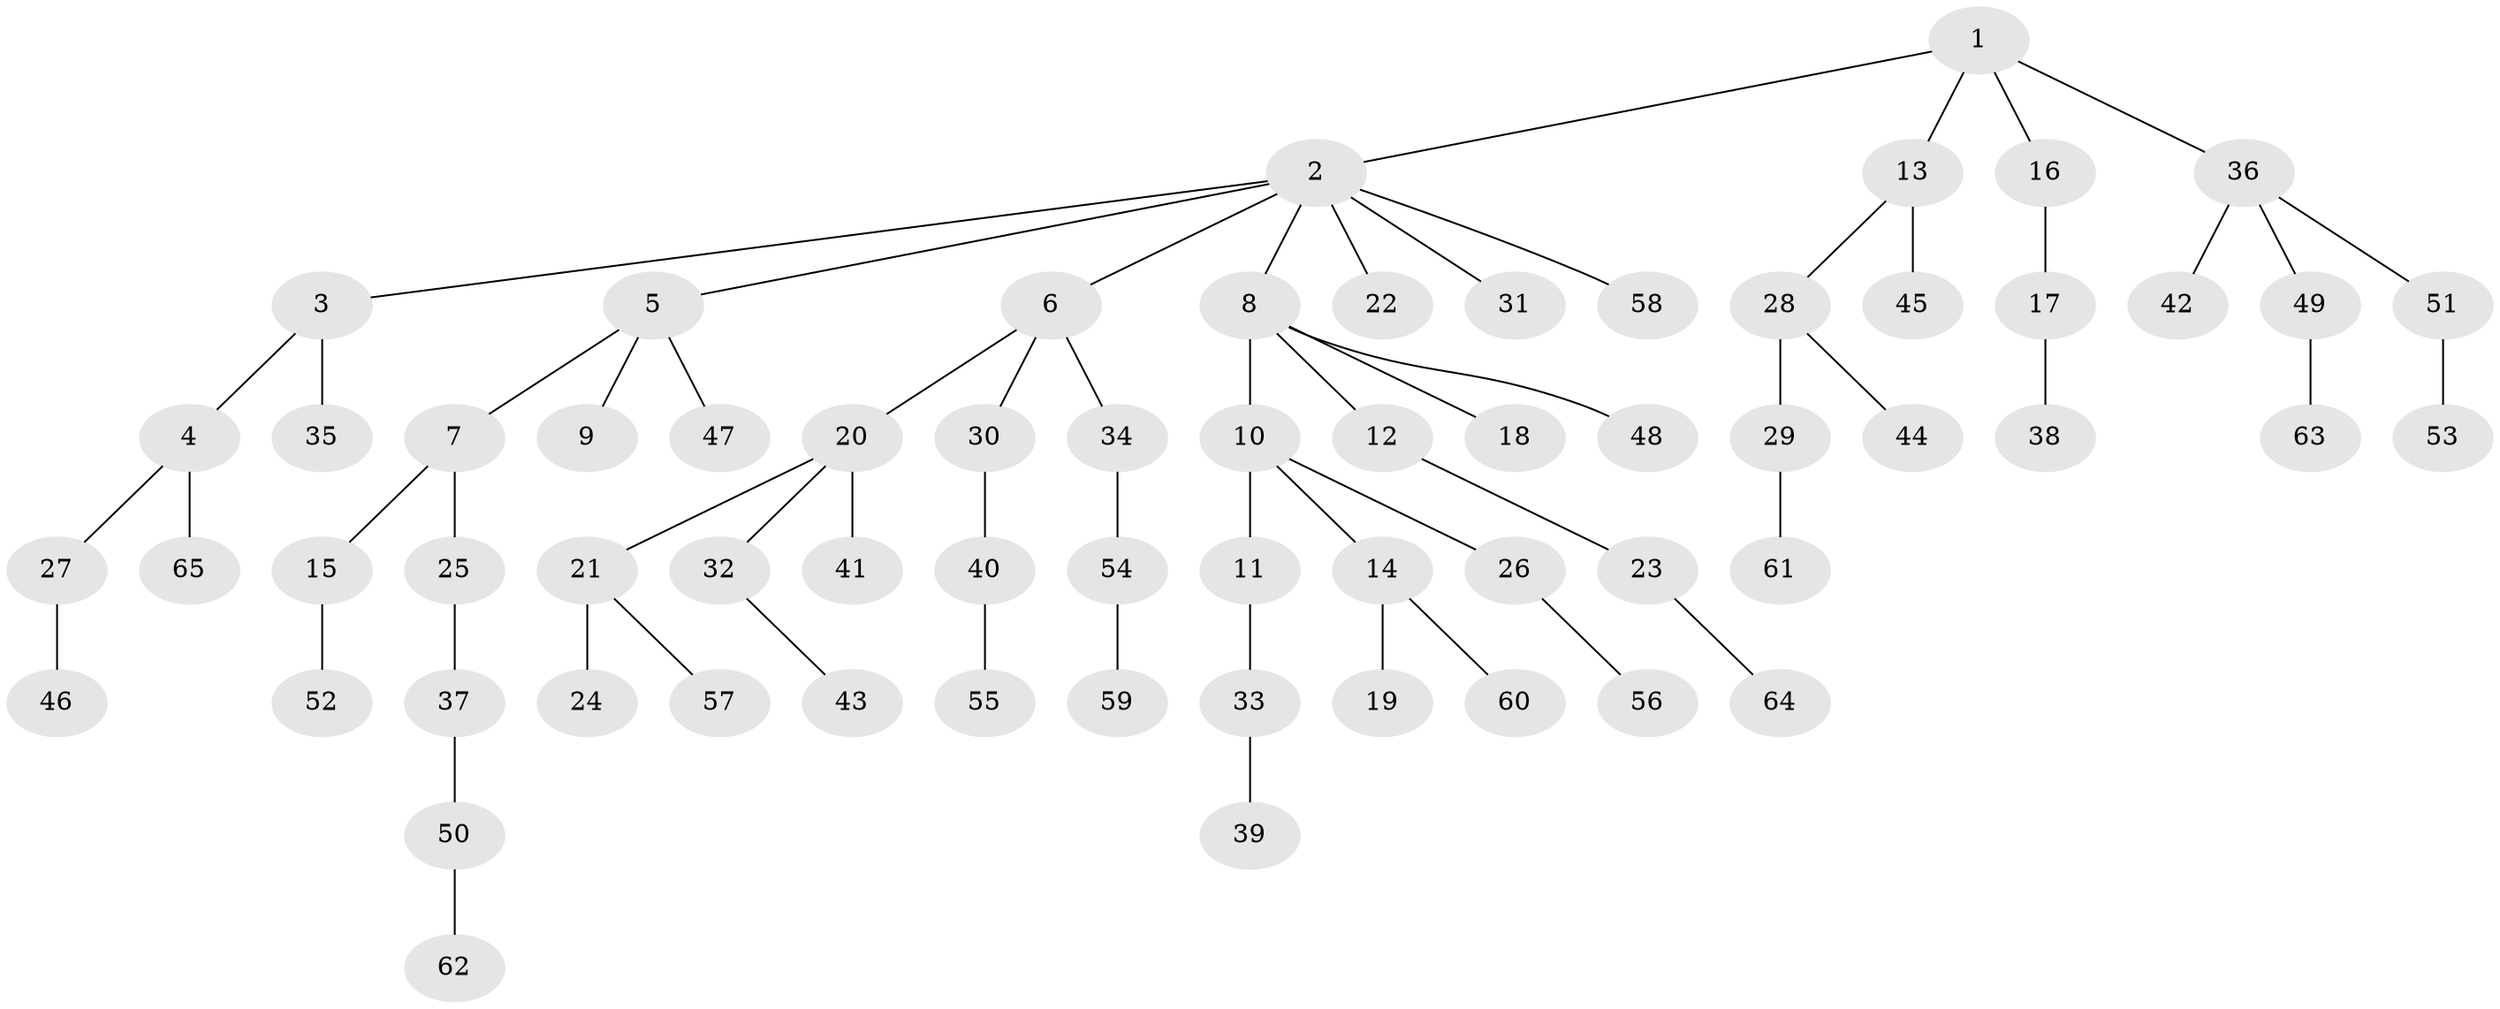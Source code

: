 // coarse degree distribution, {4: 0.07692307692307693, 1: 0.5, 2: 0.2692307692307692, 3: 0.11538461538461539, 6: 0.038461538461538464}
// Generated by graph-tools (version 1.1) at 2025/37/03/04/25 23:37:29]
// undirected, 65 vertices, 64 edges
graph export_dot {
  node [color=gray90,style=filled];
  1;
  2;
  3;
  4;
  5;
  6;
  7;
  8;
  9;
  10;
  11;
  12;
  13;
  14;
  15;
  16;
  17;
  18;
  19;
  20;
  21;
  22;
  23;
  24;
  25;
  26;
  27;
  28;
  29;
  30;
  31;
  32;
  33;
  34;
  35;
  36;
  37;
  38;
  39;
  40;
  41;
  42;
  43;
  44;
  45;
  46;
  47;
  48;
  49;
  50;
  51;
  52;
  53;
  54;
  55;
  56;
  57;
  58;
  59;
  60;
  61;
  62;
  63;
  64;
  65;
  1 -- 2;
  1 -- 13;
  1 -- 16;
  1 -- 36;
  2 -- 3;
  2 -- 5;
  2 -- 6;
  2 -- 8;
  2 -- 22;
  2 -- 31;
  2 -- 58;
  3 -- 4;
  3 -- 35;
  4 -- 27;
  4 -- 65;
  5 -- 7;
  5 -- 9;
  5 -- 47;
  6 -- 20;
  6 -- 30;
  6 -- 34;
  7 -- 15;
  7 -- 25;
  8 -- 10;
  8 -- 12;
  8 -- 18;
  8 -- 48;
  10 -- 11;
  10 -- 14;
  10 -- 26;
  11 -- 33;
  12 -- 23;
  13 -- 28;
  13 -- 45;
  14 -- 19;
  14 -- 60;
  15 -- 52;
  16 -- 17;
  17 -- 38;
  20 -- 21;
  20 -- 32;
  20 -- 41;
  21 -- 24;
  21 -- 57;
  23 -- 64;
  25 -- 37;
  26 -- 56;
  27 -- 46;
  28 -- 29;
  28 -- 44;
  29 -- 61;
  30 -- 40;
  32 -- 43;
  33 -- 39;
  34 -- 54;
  36 -- 42;
  36 -- 49;
  36 -- 51;
  37 -- 50;
  40 -- 55;
  49 -- 63;
  50 -- 62;
  51 -- 53;
  54 -- 59;
}
